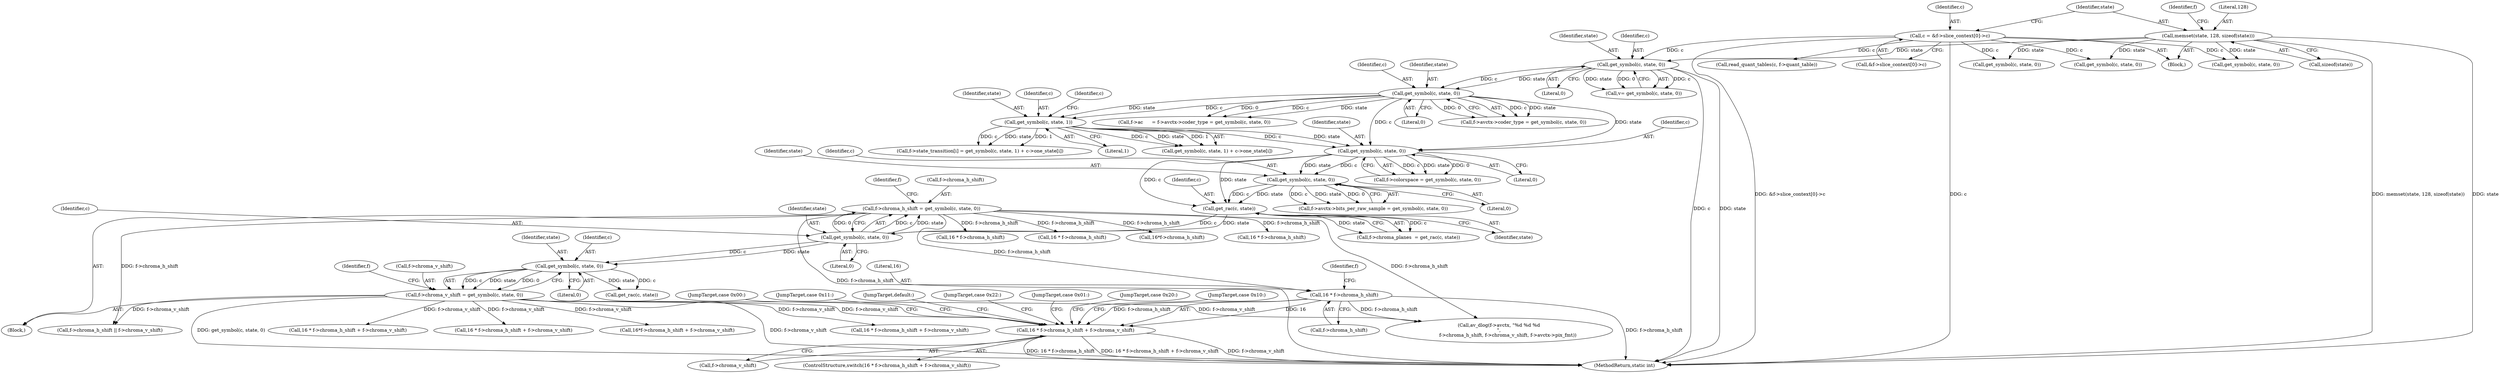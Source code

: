 digraph "0_FFmpeg_547d690d676064069d44703a1917e0dab7e33445@pointer" {
"1000327" [label="(Call,16 * f->chroma_h_shift + f->chroma_v_shift)"];
"1000328" [label="(Call,16 * f->chroma_h_shift)"];
"1000238" [label="(Call,f->chroma_h_shift = get_symbol(c, state, 0))"];
"1000242" [label="(Call,get_symbol(c, state, 0))"];
"1000235" [label="(Call,get_rac(c, state))"];
"1000227" [label="(Call,get_symbol(c, state, 0))"];
"1000211" [label="(Call,get_symbol(c, state, 0))"];
"1000171" [label="(Call,get_symbol(c, state, 0))"];
"1000138" [label="(Call,get_symbol(c, state, 0))"];
"1000113" [label="(Call,c = &f->slice_context[0]->c)"];
"1000123" [label="(Call,memset(state, 128, sizeof(state)))"];
"1000198" [label="(Call,get_symbol(c, state, 1))"];
"1000246" [label="(Call,f->chroma_v_shift = get_symbol(c, state, 0))"];
"1000250" [label="(Call,get_symbol(c, state, 0))"];
"1000243" [label="(Identifier,c)"];
"1000231" [label="(Call,f->chroma_planes  = get_rac(c, state))"];
"1000229" [label="(Identifier,state)"];
"1000355" [label="(JumpTarget,case 0x10:)"];
"1000114" [label="(Identifier,c)"];
"1000200" [label="(Identifier,state)"];
"1000256" [label="(Identifier,f)"];
"1000207" [label="(Call,f->colorspace = get_symbol(c, state, 0))"];
"1000543" [label="(Call,16 * f->chroma_h_shift)"];
"1000171" [label="(Call,get_symbol(c, state, 0))"];
"1000814" [label="(Call,get_symbol(c, state, 0))"];
"1000199" [label="(Identifier,c)"];
"1000246" [label="(Call,f->chroma_v_shift = get_symbol(c, state, 0))"];
"1000212" [label="(Identifier,c)"];
"1000123" [label="(Call,memset(state, 128, sizeof(state)))"];
"1000134" [label="(Block,)"];
"1000228" [label="(Identifier,c)"];
"1000161" [label="(Call,f->ac      = f->avctx->coder_type = get_symbol(c, state, 0))"];
"1001241" [label="(MethodReturn,static int)"];
"1000337" [label="(JumpTarget,case 0x00:)"];
"1000333" [label="(Call,f->chroma_v_shift)"];
"1000124" [label="(Identifier,state)"];
"1000759" [label="(Call,av_dlog(f->avctx, \"%d %d %d\n\",\n            f->chroma_h_shift, f->chroma_v_shift, f->avctx->pix_fmt))"];
"1000328" [label="(Call,16 * f->chroma_h_shift)"];
"1000242" [label="(Call,get_symbol(c, state, 0))"];
"1000230" [label="(Literal,0)"];
"1000245" [label="(Literal,0)"];
"1000227" [label="(Call,get_symbol(c, state, 0))"];
"1000329" [label="(Literal,16)"];
"1000125" [label="(Literal,128)"];
"1000173" [label="(Identifier,state)"];
"1000962" [label="(Call,get_symbol(c, state, 0))"];
"1000479" [label="(Call,16 * f->chroma_h_shift + f->chroma_v_shift)"];
"1000244" [label="(Identifier,state)"];
"1000131" [label="(Identifier,f)"];
"1000334" [label="(Identifier,f)"];
"1000138" [label="(Call,get_symbol(c, state, 0))"];
"1000784" [label="(Call,read_quant_tables(c, f->quant_table))"];
"1000247" [label="(Call,f->chroma_v_shift)"];
"1000238" [label="(Call,f->chroma_h_shift = get_symbol(c, state, 0))"];
"1000141" [label="(Literal,0)"];
"1000250" [label="(Call,get_symbol(c, state, 0))"];
"1000172" [label="(Identifier,c)"];
"1000191" [label="(Call,f->state_transition[i] = get_symbol(c, state, 1) + c->one_state[i])"];
"1000140" [label="(Identifier,state)"];
"1000139" [label="(Identifier,c)"];
"1000174" [label="(Literal,0)"];
"1000251" [label="(Identifier,c)"];
"1000126" [label="(Call,sizeof(state))"];
"1000480" [label="(Call,16 * f->chroma_h_shift)"];
"1000542" [label="(Call,16 * f->chroma_h_shift + f->chroma_v_shift)"];
"1000213" [label="(Identifier,state)"];
"1000198" [label="(Call,get_symbol(c, state, 1))"];
"1000364" [label="(JumpTarget,case 0x11:)"];
"1000330" [label="(Call,f->chroma_h_shift)"];
"1000326" [label="(ControlStructure,switch(16 * f->chroma_h_shift + f->chroma_v_shift))"];
"1000391" [label="(JumpTarget,default:)"];
"1000417" [label="(Call,16*f->chroma_h_shift)"];
"1000204" [label="(Identifier,c)"];
"1001147" [label="(Call,get_symbol(c, state, 0))"];
"1000201" [label="(Literal,1)"];
"1000382" [label="(JumpTarget,case 0x22:)"];
"1000258" [label="(Call,get_rac(c, state))"];
"1000165" [label="(Call,f->avctx->coder_type = get_symbol(c, state, 0))"];
"1000346" [label="(JumpTarget,case 0x01:)"];
"1000197" [label="(Call,get_symbol(c, state, 1) + c->one_state[i])"];
"1000648" [label="(Call,f->chroma_h_shift || f->chroma_v_shift)"];
"1000373" [label="(JumpTarget,case 0x20:)"];
"1000592" [label="(Call,16 * f->chroma_h_shift + f->chroma_v_shift)"];
"1000593" [label="(Call,16 * f->chroma_h_shift)"];
"1000237" [label="(Identifier,state)"];
"1000113" [label="(Call,c = &f->slice_context[0]->c)"];
"1000235" [label="(Call,get_rac(c, state))"];
"1000214" [label="(Literal,0)"];
"1000327" [label="(Call,16 * f->chroma_h_shift + f->chroma_v_shift)"];
"1000248" [label="(Identifier,f)"];
"1000252" [label="(Identifier,state)"];
"1000221" [label="(Call,f->avctx->bits_per_raw_sample = get_symbol(c, state, 0))"];
"1000136" [label="(Call,v= get_symbol(c, state, 0))"];
"1000253" [label="(Literal,0)"];
"1000236" [label="(Identifier,c)"];
"1000115" [label="(Call,&f->slice_context[0]->c)"];
"1000416" [label="(Call,16*f->chroma_h_shift + f->chroma_v_shift)"];
"1000104" [label="(Block,)"];
"1000211" [label="(Call,get_symbol(c, state, 0))"];
"1000239" [label="(Call,f->chroma_h_shift)"];
"1000327" -> "1000326"  [label="AST: "];
"1000327" -> "1000333"  [label="CFG: "];
"1000328" -> "1000327"  [label="AST: "];
"1000333" -> "1000327"  [label="AST: "];
"1000337" -> "1000327"  [label="CFG: "];
"1000346" -> "1000327"  [label="CFG: "];
"1000355" -> "1000327"  [label="CFG: "];
"1000364" -> "1000327"  [label="CFG: "];
"1000373" -> "1000327"  [label="CFG: "];
"1000382" -> "1000327"  [label="CFG: "];
"1000391" -> "1000327"  [label="CFG: "];
"1000327" -> "1001241"  [label="DDG: f->chroma_v_shift"];
"1000327" -> "1001241"  [label="DDG: 16 * f->chroma_h_shift"];
"1000327" -> "1001241"  [label="DDG: 16 * f->chroma_h_shift + f->chroma_v_shift"];
"1000328" -> "1000327"  [label="DDG: 16"];
"1000328" -> "1000327"  [label="DDG: f->chroma_h_shift"];
"1000246" -> "1000327"  [label="DDG: f->chroma_v_shift"];
"1000328" -> "1000330"  [label="CFG: "];
"1000329" -> "1000328"  [label="AST: "];
"1000330" -> "1000328"  [label="AST: "];
"1000334" -> "1000328"  [label="CFG: "];
"1000328" -> "1001241"  [label="DDG: f->chroma_h_shift"];
"1000238" -> "1000328"  [label="DDG: f->chroma_h_shift"];
"1000328" -> "1000759"  [label="DDG: f->chroma_h_shift"];
"1000238" -> "1000134"  [label="AST: "];
"1000238" -> "1000242"  [label="CFG: "];
"1000239" -> "1000238"  [label="AST: "];
"1000242" -> "1000238"  [label="AST: "];
"1000248" -> "1000238"  [label="CFG: "];
"1000238" -> "1001241"  [label="DDG: f->chroma_h_shift"];
"1000242" -> "1000238"  [label="DDG: c"];
"1000242" -> "1000238"  [label="DDG: state"];
"1000242" -> "1000238"  [label="DDG: 0"];
"1000238" -> "1000417"  [label="DDG: f->chroma_h_shift"];
"1000238" -> "1000480"  [label="DDG: f->chroma_h_shift"];
"1000238" -> "1000543"  [label="DDG: f->chroma_h_shift"];
"1000238" -> "1000593"  [label="DDG: f->chroma_h_shift"];
"1000238" -> "1000648"  [label="DDG: f->chroma_h_shift"];
"1000238" -> "1000759"  [label="DDG: f->chroma_h_shift"];
"1000242" -> "1000245"  [label="CFG: "];
"1000243" -> "1000242"  [label="AST: "];
"1000244" -> "1000242"  [label="AST: "];
"1000245" -> "1000242"  [label="AST: "];
"1000235" -> "1000242"  [label="DDG: c"];
"1000235" -> "1000242"  [label="DDG: state"];
"1000242" -> "1000250"  [label="DDG: c"];
"1000242" -> "1000250"  [label="DDG: state"];
"1000235" -> "1000231"  [label="AST: "];
"1000235" -> "1000237"  [label="CFG: "];
"1000236" -> "1000235"  [label="AST: "];
"1000237" -> "1000235"  [label="AST: "];
"1000231" -> "1000235"  [label="CFG: "];
"1000235" -> "1000231"  [label="DDG: c"];
"1000235" -> "1000231"  [label="DDG: state"];
"1000227" -> "1000235"  [label="DDG: c"];
"1000227" -> "1000235"  [label="DDG: state"];
"1000211" -> "1000235"  [label="DDG: c"];
"1000211" -> "1000235"  [label="DDG: state"];
"1000227" -> "1000221"  [label="AST: "];
"1000227" -> "1000230"  [label="CFG: "];
"1000228" -> "1000227"  [label="AST: "];
"1000229" -> "1000227"  [label="AST: "];
"1000230" -> "1000227"  [label="AST: "];
"1000221" -> "1000227"  [label="CFG: "];
"1000227" -> "1000221"  [label="DDG: c"];
"1000227" -> "1000221"  [label="DDG: state"];
"1000227" -> "1000221"  [label="DDG: 0"];
"1000211" -> "1000227"  [label="DDG: c"];
"1000211" -> "1000227"  [label="DDG: state"];
"1000211" -> "1000207"  [label="AST: "];
"1000211" -> "1000214"  [label="CFG: "];
"1000212" -> "1000211"  [label="AST: "];
"1000213" -> "1000211"  [label="AST: "];
"1000214" -> "1000211"  [label="AST: "];
"1000207" -> "1000211"  [label="CFG: "];
"1000211" -> "1000207"  [label="DDG: c"];
"1000211" -> "1000207"  [label="DDG: state"];
"1000211" -> "1000207"  [label="DDG: 0"];
"1000171" -> "1000211"  [label="DDG: c"];
"1000171" -> "1000211"  [label="DDG: state"];
"1000198" -> "1000211"  [label="DDG: c"];
"1000198" -> "1000211"  [label="DDG: state"];
"1000171" -> "1000165"  [label="AST: "];
"1000171" -> "1000174"  [label="CFG: "];
"1000172" -> "1000171"  [label="AST: "];
"1000173" -> "1000171"  [label="AST: "];
"1000174" -> "1000171"  [label="AST: "];
"1000165" -> "1000171"  [label="CFG: "];
"1000171" -> "1000161"  [label="DDG: c"];
"1000171" -> "1000161"  [label="DDG: state"];
"1000171" -> "1000161"  [label="DDG: 0"];
"1000171" -> "1000165"  [label="DDG: c"];
"1000171" -> "1000165"  [label="DDG: state"];
"1000171" -> "1000165"  [label="DDG: 0"];
"1000138" -> "1000171"  [label="DDG: c"];
"1000138" -> "1000171"  [label="DDG: state"];
"1000171" -> "1000198"  [label="DDG: c"];
"1000171" -> "1000198"  [label="DDG: state"];
"1000138" -> "1000136"  [label="AST: "];
"1000138" -> "1000141"  [label="CFG: "];
"1000139" -> "1000138"  [label="AST: "];
"1000140" -> "1000138"  [label="AST: "];
"1000141" -> "1000138"  [label="AST: "];
"1000136" -> "1000138"  [label="CFG: "];
"1000138" -> "1001241"  [label="DDG: c"];
"1000138" -> "1001241"  [label="DDG: state"];
"1000138" -> "1000136"  [label="DDG: c"];
"1000138" -> "1000136"  [label="DDG: state"];
"1000138" -> "1000136"  [label="DDG: 0"];
"1000113" -> "1000138"  [label="DDG: c"];
"1000123" -> "1000138"  [label="DDG: state"];
"1000113" -> "1000104"  [label="AST: "];
"1000113" -> "1000115"  [label="CFG: "];
"1000114" -> "1000113"  [label="AST: "];
"1000115" -> "1000113"  [label="AST: "];
"1000124" -> "1000113"  [label="CFG: "];
"1000113" -> "1001241"  [label="DDG: c"];
"1000113" -> "1001241"  [label="DDG: &f->slice_context[0]->c"];
"1000113" -> "1000784"  [label="DDG: c"];
"1000113" -> "1000814"  [label="DDG: c"];
"1000113" -> "1000962"  [label="DDG: c"];
"1000113" -> "1001147"  [label="DDG: c"];
"1000123" -> "1000104"  [label="AST: "];
"1000123" -> "1000126"  [label="CFG: "];
"1000124" -> "1000123"  [label="AST: "];
"1000125" -> "1000123"  [label="AST: "];
"1000126" -> "1000123"  [label="AST: "];
"1000131" -> "1000123"  [label="CFG: "];
"1000123" -> "1001241"  [label="DDG: memset(state, 128, sizeof(state))"];
"1000123" -> "1001241"  [label="DDG: state"];
"1000123" -> "1000814"  [label="DDG: state"];
"1000123" -> "1000962"  [label="DDG: state"];
"1000123" -> "1001147"  [label="DDG: state"];
"1000198" -> "1000197"  [label="AST: "];
"1000198" -> "1000201"  [label="CFG: "];
"1000199" -> "1000198"  [label="AST: "];
"1000200" -> "1000198"  [label="AST: "];
"1000201" -> "1000198"  [label="AST: "];
"1000204" -> "1000198"  [label="CFG: "];
"1000198" -> "1000191"  [label="DDG: c"];
"1000198" -> "1000191"  [label="DDG: state"];
"1000198" -> "1000191"  [label="DDG: 1"];
"1000198" -> "1000197"  [label="DDG: c"];
"1000198" -> "1000197"  [label="DDG: state"];
"1000198" -> "1000197"  [label="DDG: 1"];
"1000246" -> "1000134"  [label="AST: "];
"1000246" -> "1000250"  [label="CFG: "];
"1000247" -> "1000246"  [label="AST: "];
"1000250" -> "1000246"  [label="AST: "];
"1000256" -> "1000246"  [label="CFG: "];
"1000246" -> "1001241"  [label="DDG: get_symbol(c, state, 0)"];
"1000246" -> "1001241"  [label="DDG: f->chroma_v_shift"];
"1000250" -> "1000246"  [label="DDG: c"];
"1000250" -> "1000246"  [label="DDG: state"];
"1000250" -> "1000246"  [label="DDG: 0"];
"1000246" -> "1000416"  [label="DDG: f->chroma_v_shift"];
"1000246" -> "1000479"  [label="DDG: f->chroma_v_shift"];
"1000246" -> "1000542"  [label="DDG: f->chroma_v_shift"];
"1000246" -> "1000592"  [label="DDG: f->chroma_v_shift"];
"1000246" -> "1000648"  [label="DDG: f->chroma_v_shift"];
"1000246" -> "1000759"  [label="DDG: f->chroma_v_shift"];
"1000250" -> "1000253"  [label="CFG: "];
"1000251" -> "1000250"  [label="AST: "];
"1000252" -> "1000250"  [label="AST: "];
"1000253" -> "1000250"  [label="AST: "];
"1000250" -> "1000258"  [label="DDG: c"];
"1000250" -> "1000258"  [label="DDG: state"];
}
